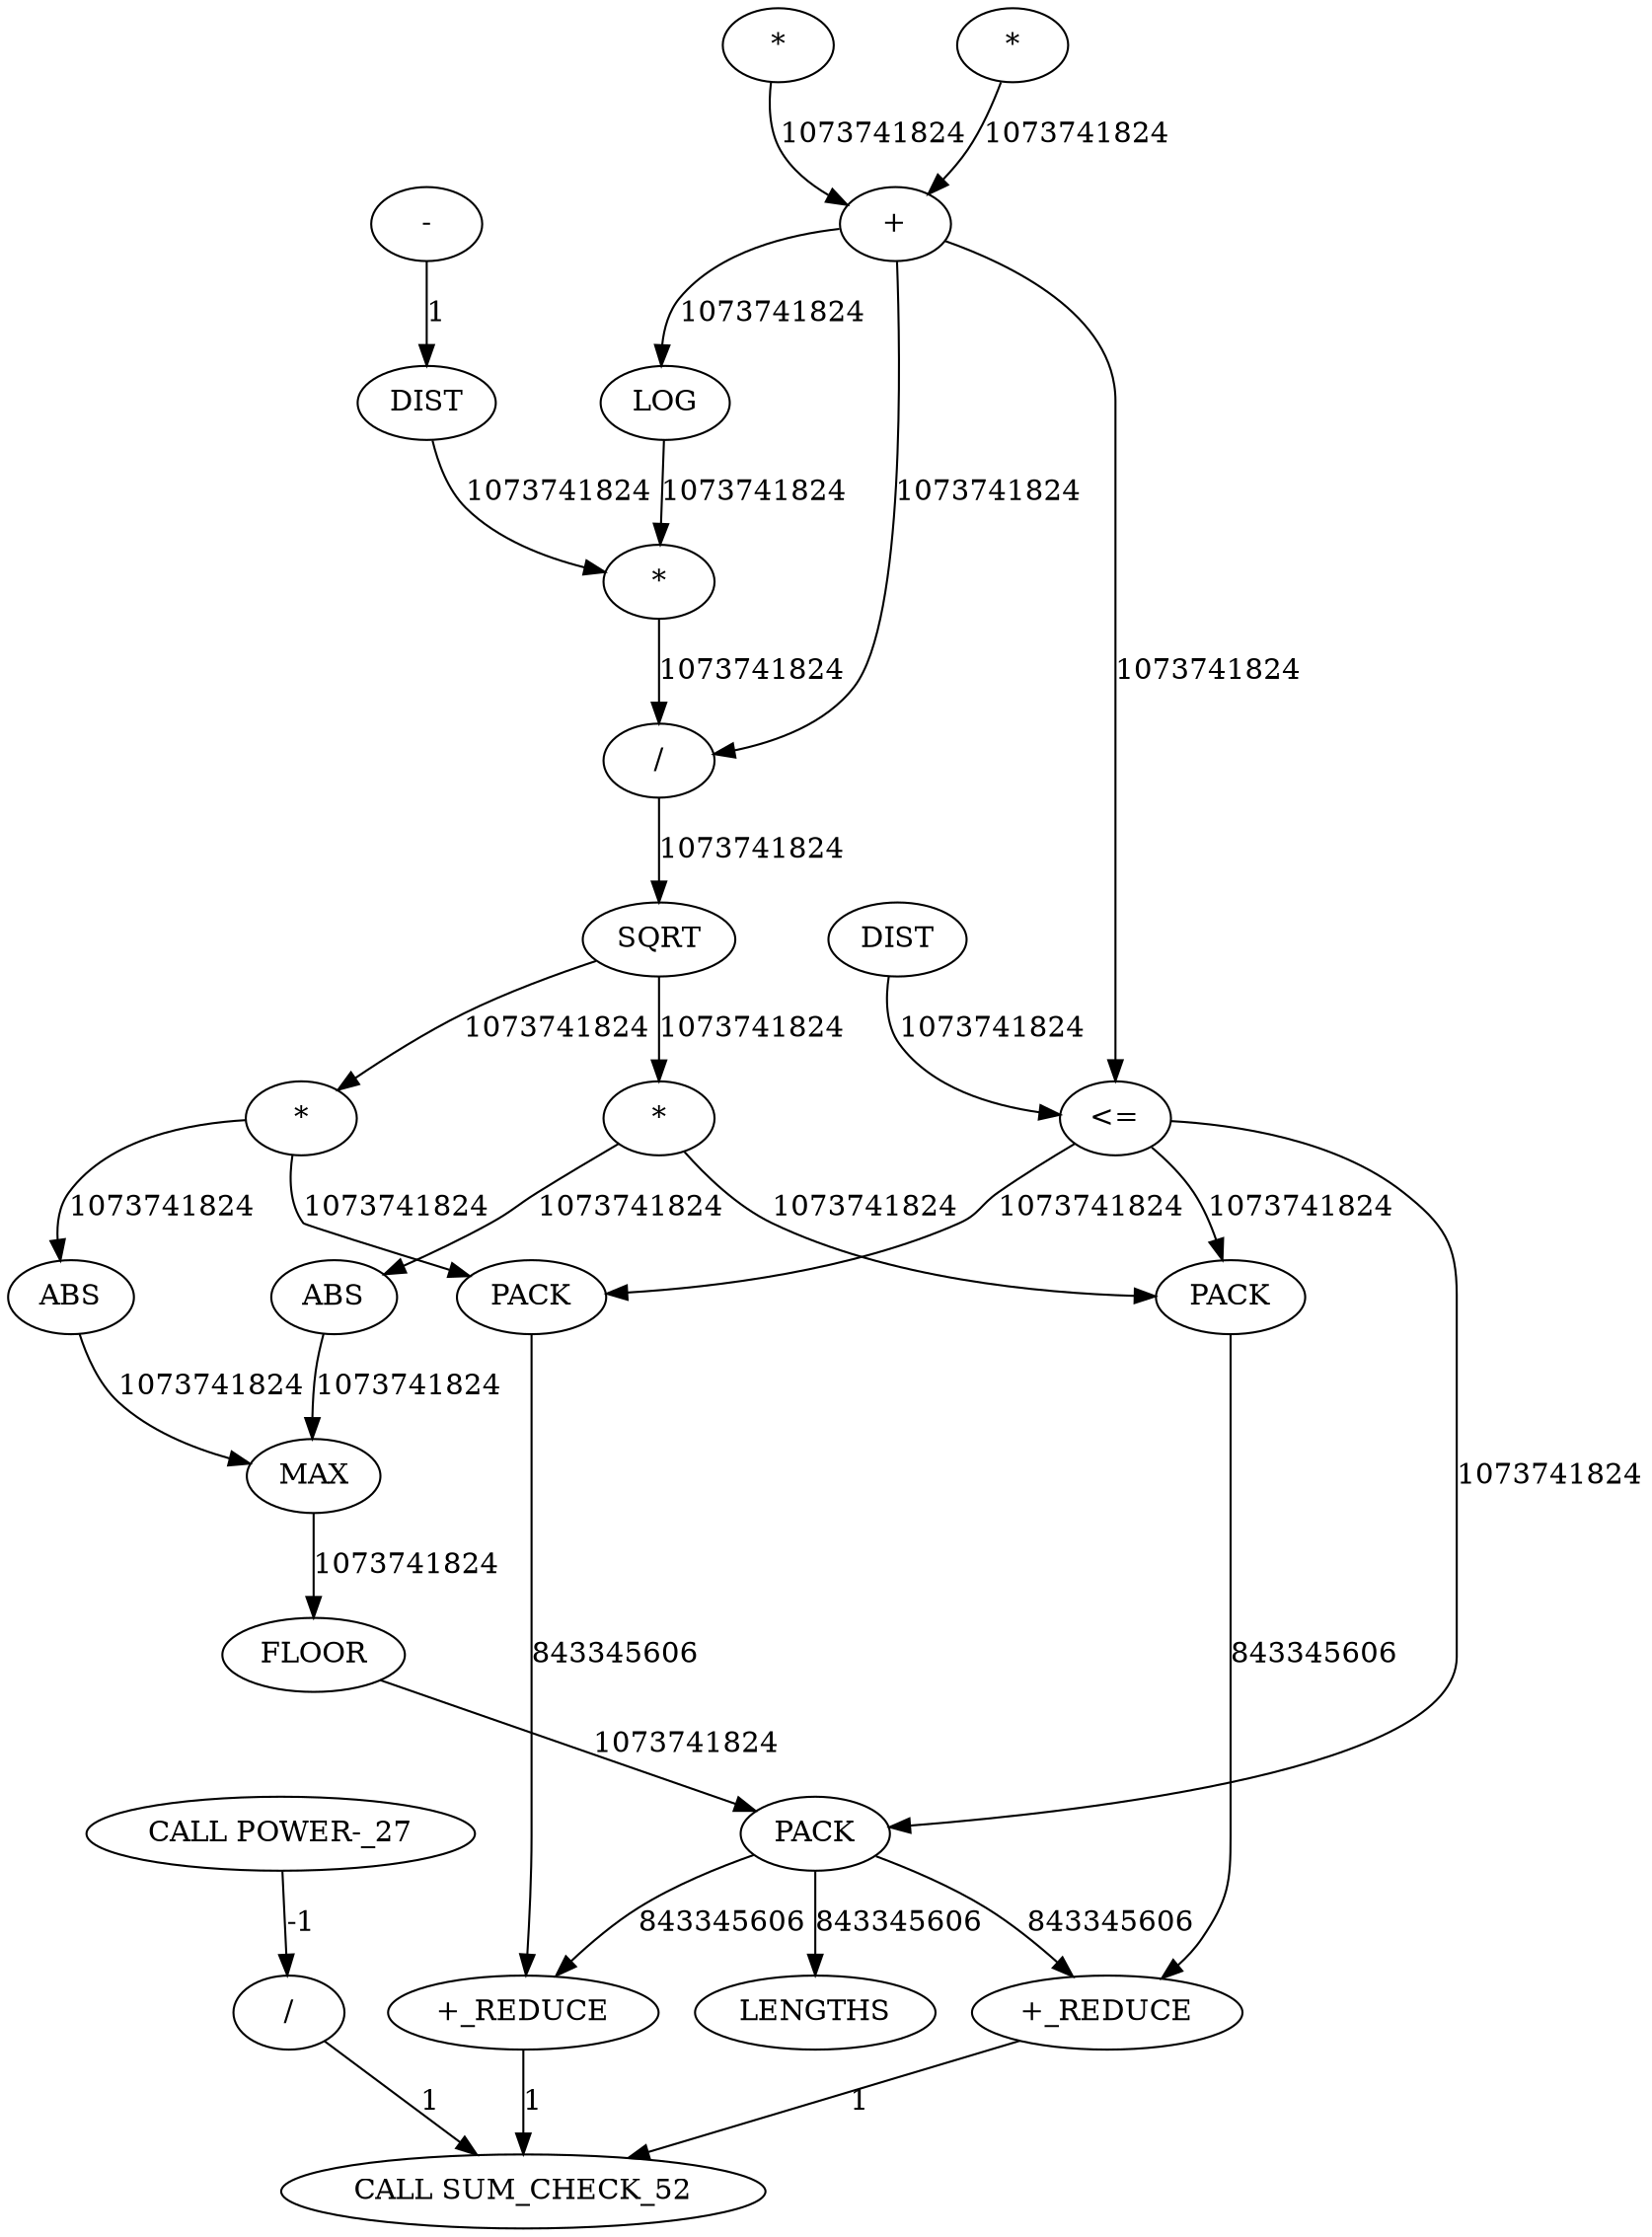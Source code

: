 digraph {
	ep_B_INST_6589 [label="*" cost=2877057201]
	ep_B_INST_6576 [label="-" cost=645]
	ep_B_INST_6586 [label=LOG cost=11616161513]
	ep_B_INST_6562 [label="*" cost=2686378001]
	ep_B_INST_6632 [label=DIST cost=946]
	ep_B_INST_6611 [label="*" cost=3618920764]
	ep_B_INST_6625 [label=FLOOR cost=2753229886]
	ep_B_INST_457 [label="CALL SUM_CHECK_52" cost=0]
	ep_B_INST_6637 [label=PACK cost=8560741989]
	ep_B_INST_434 [label="\<=" cost=796844051]
	ep_B_INST_6601 [label=SQRT cost=2791512442]
	ep_B_INST_6666 [label=LENGTHS cost=1419]
	ep_B_INST_6580 [label=DIST cost=1032]
	ep_B_INST_6654 [label=PACK cost=7017872362]
	ep_B_INST_6615 [label=ABS cost=2673468713]
	ep_B_INST_455 [label="CALL POWER-_27" cost=0]
	ep_B_INST_6647 [label=PACK cost=6575960072]
	ep_B_INST_6596 [label="/" cost=3553957568]
	ep_B_INST_6696 [label="/" cost=516]
	ep_B_INST_6572 [label="+" cost=3611501114]
	ep_B_INST_6606 [label="*" cost=3571361990]
	ep_B_INST_6619 [label=ABS cost=2643090374]
	ep_B_INST_6622 [label=MAX cost=3624036689]
	ep_B_INST_446 [label="+_REDUCE" cost=563146189]
	ep_B_INST_442 [label="+_REDUCE" cost=565915002]
	ep_B_INST_6569 [label="*" cost=2886240023]
	ep_B_INST_6589 -> ep_B_INST_6596 [label=1073741824 cost=1073741824]
	ep_B_INST_6576 -> ep_B_INST_6580 [label=1 cost=1]
	ep_B_INST_6586 -> ep_B_INST_6589 [label=1073741824 cost=1073741824]
	ep_B_INST_6562 -> ep_B_INST_6572 [label=1073741824 cost=1073741824]
	ep_B_INST_6632 -> ep_B_INST_434 [label=1073741824 cost=1073741824]
	ep_B_INST_6611 -> ep_B_INST_6619 [label=1073741824 cost=1073741824]
	ep_B_INST_6611 -> ep_B_INST_6654 [label=1073741824 cost=1073741824]
	ep_B_INST_6625 -> ep_B_INST_6637 [label=1073741824 cost=1073741824]
	ep_B_INST_6637 -> ep_B_INST_6666 [label=843345606 cost=843345606]
	ep_B_INST_6637 -> ep_B_INST_442 [label=843345606 cost=843345606]
	ep_B_INST_6637 -> ep_B_INST_446 [label=843345606 cost=843345606]
	ep_B_INST_434 -> ep_B_INST_6637 [label=1073741824 cost=1073741824]
	ep_B_INST_434 -> ep_B_INST_6647 [label=1073741824 cost=1073741824]
	ep_B_INST_434 -> ep_B_INST_6654 [label=1073741824 cost=1073741824]
	ep_B_INST_6601 -> ep_B_INST_6606 [label=1073741824 cost=1073741824]
	ep_B_INST_6601 -> ep_B_INST_6611 [label=1073741824 cost=1073741824]
	ep_B_INST_6580 -> ep_B_INST_6589 [label=1073741824 cost=1073741824]
	ep_B_INST_6654 -> ep_B_INST_446 [label=843345606 cost=843345606]
	ep_B_INST_6615 -> ep_B_INST_6622 [label=1073741824 cost=1073741824]
	ep_B_INST_455 -> ep_B_INST_6696 [label=-1 cost=-1]
	ep_B_INST_6647 -> ep_B_INST_442 [label=843345606 cost=843345606]
	ep_B_INST_6596 -> ep_B_INST_6601 [label=1073741824 cost=1073741824]
	ep_B_INST_6696 -> ep_B_INST_457 [label=1 cost=1]
	ep_B_INST_6572 -> ep_B_INST_6586 [label=1073741824 cost=1073741824]
	ep_B_INST_6572 -> ep_B_INST_6596 [label=1073741824 cost=1073741824]
	ep_B_INST_6572 -> ep_B_INST_434 [label=1073741824 cost=1073741824]
	ep_B_INST_6606 -> ep_B_INST_6615 [label=1073741824 cost=1073741824]
	ep_B_INST_6606 -> ep_B_INST_6647 [label=1073741824 cost=1073741824]
	ep_B_INST_6619 -> ep_B_INST_6622 [label=1073741824 cost=1073741824]
	ep_B_INST_6622 -> ep_B_INST_6625 [label=1073741824 cost=1073741824]
	ep_B_INST_446 -> ep_B_INST_457 [label=1 cost=1]
	ep_B_INST_442 -> ep_B_INST_457 [label=1 cost=1]
	ep_B_INST_6569 -> ep_B_INST_6572 [label=1073741824 cost=1073741824]
}
